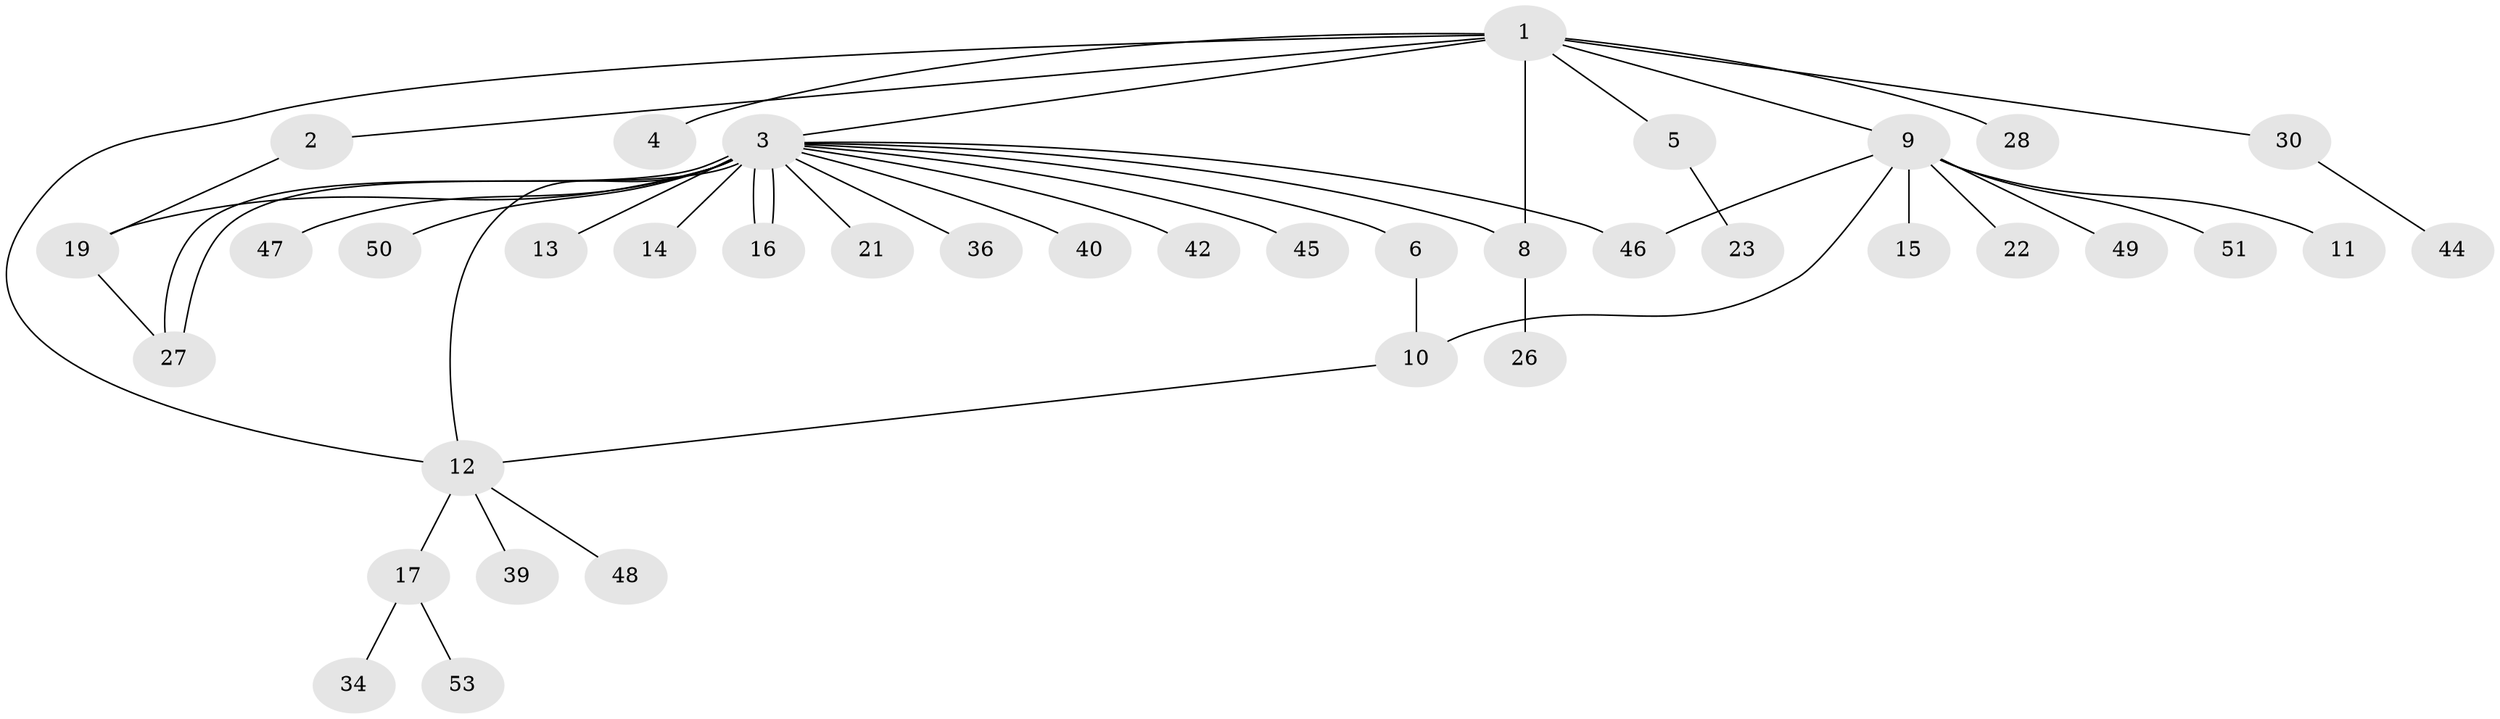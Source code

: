 // original degree distribution, {10: 0.018867924528301886, 3: 0.11320754716981132, 19: 0.018867924528301886, 1: 0.5471698113207547, 2: 0.18867924528301888, 4: 0.05660377358490566, 9: 0.018867924528301886, 6: 0.018867924528301886, 5: 0.018867924528301886}
// Generated by graph-tools (version 1.1) at 2025/41/03/06/25 10:41:52]
// undirected, 38 vertices, 46 edges
graph export_dot {
graph [start="1"]
  node [color=gray90,style=filled];
  1 [super="+24"];
  2 [super="+18"];
  3 [super="+29"];
  4;
  5 [super="+7"];
  6;
  8 [super="+20"];
  9 [super="+33"];
  10 [super="+37"];
  11;
  12 [super="+41"];
  13 [super="+32"];
  14;
  15;
  16 [super="+25"];
  17 [super="+43"];
  19;
  21;
  22;
  23;
  26 [super="+31"];
  27 [super="+38"];
  28 [super="+52"];
  30 [super="+35"];
  34;
  36;
  39;
  40;
  42;
  44;
  45;
  46;
  47;
  48;
  49;
  50;
  51;
  53;
  1 -- 2;
  1 -- 3;
  1 -- 4;
  1 -- 5;
  1 -- 8;
  1 -- 9;
  1 -- 12;
  1 -- 28;
  1 -- 30;
  2 -- 19;
  3 -- 6;
  3 -- 8;
  3 -- 12;
  3 -- 13;
  3 -- 14;
  3 -- 16;
  3 -- 16;
  3 -- 19;
  3 -- 21;
  3 -- 27;
  3 -- 27;
  3 -- 36;
  3 -- 40;
  3 -- 45;
  3 -- 46;
  3 -- 47 [weight=2];
  3 -- 50 [weight=2];
  3 -- 42;
  5 -- 23;
  6 -- 10;
  8 -- 26;
  9 -- 10;
  9 -- 11;
  9 -- 15;
  9 -- 22;
  9 -- 46;
  9 -- 49;
  9 -- 51;
  10 -- 12;
  12 -- 17 [weight=2];
  12 -- 39;
  12 -- 48;
  17 -- 34;
  17 -- 53;
  19 -- 27;
  30 -- 44;
}
